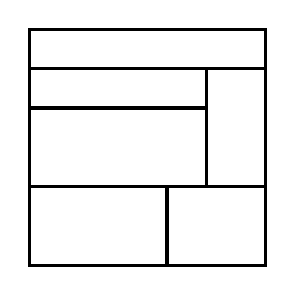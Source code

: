\begin{tikzpicture}[very thick, scale=.5]
    \draw (0,5) rectangle (6,6);
    \draw (0,4) rectangle (9/2,5);
    \draw (0,2) rectangle (9/2,4);
    \draw (9/2,2) rectangle (6,5);
    \draw (0,0) rectangle (7/2,2);
    \draw (7/2,0) rectangle (6,2);
\end{tikzpicture}
